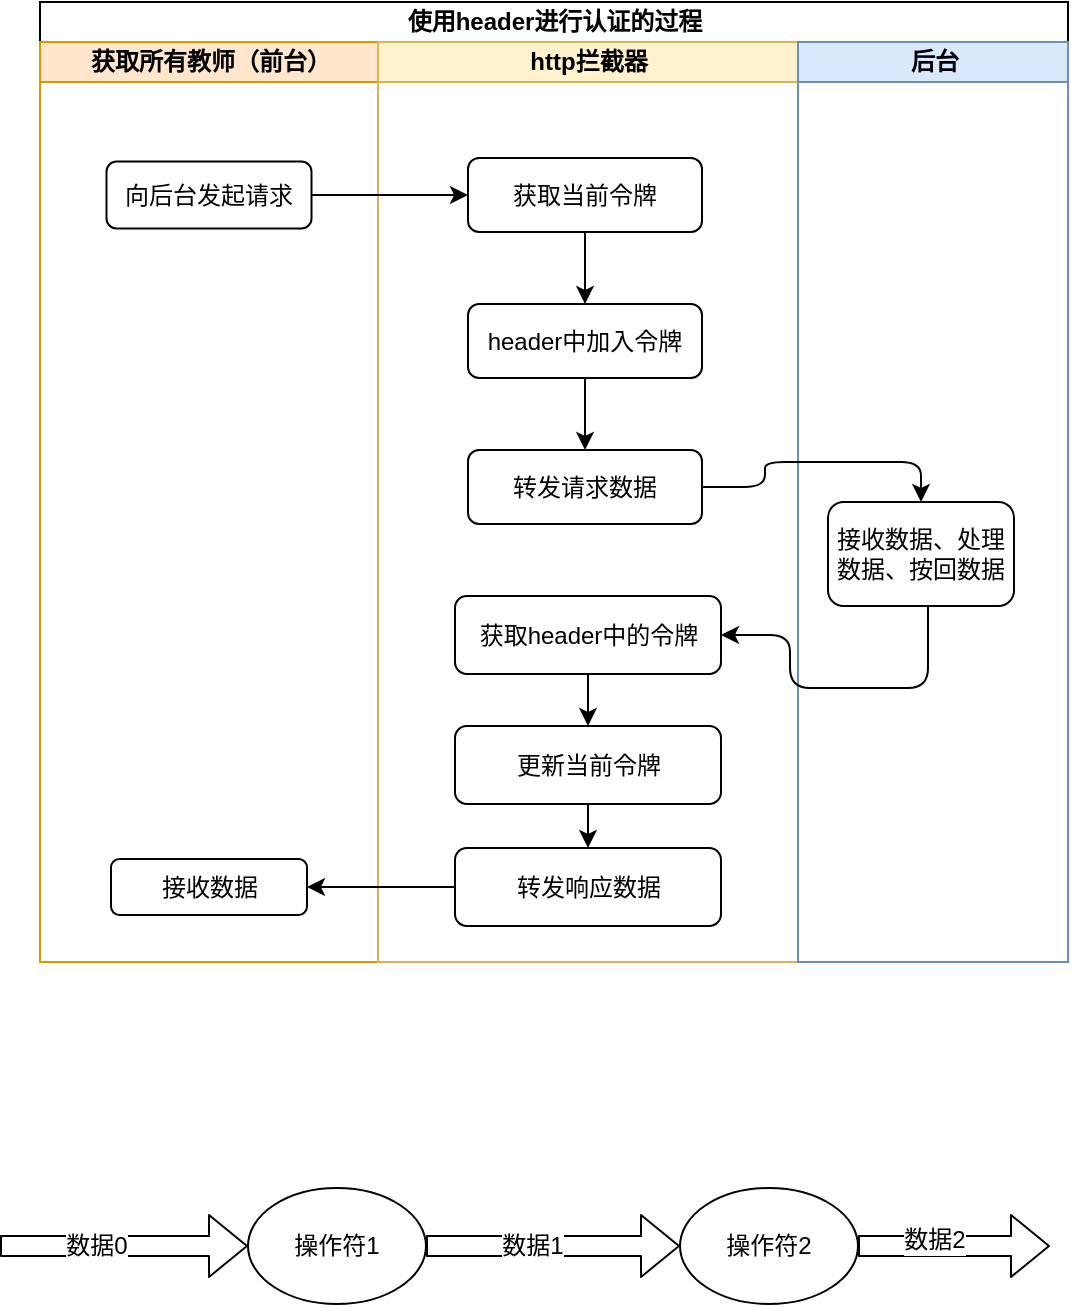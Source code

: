 <mxfile version="12.6.5" type="device"><diagram id="Yt_tfqz7ApNqE3YDrvee" name="Page-1"><mxGraphModel dx="1332" dy="666" grid="0" gridSize="10" guides="1" tooltips="1" connect="1" arrows="1" fold="1" page="1" pageScale="1" pageWidth="827" pageHeight="1169" math="0" shadow="0"><root><mxCell id="0"/><mxCell id="1" parent="0"/><mxCell id="NCpCDMkK0UrJVTj2YaHL-15" value="使用header进行认证的过程" style="swimlane;html=1;childLayout=stackLayout;resizeParent=1;resizeParentMax=0;startSize=20;" parent="1" vertex="1"><mxGeometry x="130" y="70" width="514" height="480" as="geometry"/></mxCell><mxCell id="NCpCDMkK0UrJVTj2YaHL-16" value="获取所有教师（前台）" style="swimlane;html=1;startSize=20;fillColor=#ffe6cc;strokeColor=#d79b00;" parent="NCpCDMkK0UrJVTj2YaHL-15" vertex="1"><mxGeometry y="20" width="169" height="460" as="geometry"/></mxCell><mxCell id="NCpCDMkK0UrJVTj2YaHL-19" value="向后台发起请求" style="rounded=1;whiteSpace=wrap;html=1;" parent="NCpCDMkK0UrJVTj2YaHL-16" vertex="1"><mxGeometry x="33.25" y="59.75" width="102.5" height="33.5" as="geometry"/></mxCell><mxCell id="NCpCDMkK0UrJVTj2YaHL-34" value="接收数据" style="rounded=1;whiteSpace=wrap;html=1;" parent="NCpCDMkK0UrJVTj2YaHL-16" vertex="1"><mxGeometry x="35.5" y="408.5" width="98" height="28" as="geometry"/></mxCell><mxCell id="NCpCDMkK0UrJVTj2YaHL-17" value="http拦截器" style="swimlane;html=1;startSize=20;fillColor=#fff2cc;strokeColor=#d6b656;" parent="NCpCDMkK0UrJVTj2YaHL-15" vertex="1"><mxGeometry x="169" y="20" width="210" height="460" as="geometry"/></mxCell><mxCell id="NCpCDMkK0UrJVTj2YaHL-22" value="" style="edgeStyle=orthogonalEdgeStyle;rounded=0;orthogonalLoop=1;jettySize=auto;html=1;" parent="NCpCDMkK0UrJVTj2YaHL-17" source="NCpCDMkK0UrJVTj2YaHL-20" target="NCpCDMkK0UrJVTj2YaHL-21" edge="1"><mxGeometry relative="1" as="geometry"/></mxCell><mxCell id="NCpCDMkK0UrJVTj2YaHL-20" value="获取当前令牌" style="rounded=1;whiteSpace=wrap;html=1;" parent="NCpCDMkK0UrJVTj2YaHL-17" vertex="1"><mxGeometry x="45" y="58" width="117" height="37" as="geometry"/></mxCell><mxCell id="NCpCDMkK0UrJVTj2YaHL-24" value="" style="edgeStyle=orthogonalEdgeStyle;rounded=0;orthogonalLoop=1;jettySize=auto;html=1;" parent="NCpCDMkK0UrJVTj2YaHL-17" source="NCpCDMkK0UrJVTj2YaHL-21" target="NCpCDMkK0UrJVTj2YaHL-23" edge="1"><mxGeometry relative="1" as="geometry"/></mxCell><mxCell id="NCpCDMkK0UrJVTj2YaHL-21" value="header中加入令牌" style="rounded=1;whiteSpace=wrap;html=1;" parent="NCpCDMkK0UrJVTj2YaHL-17" vertex="1"><mxGeometry x="45" y="131" width="117" height="37" as="geometry"/></mxCell><mxCell id="NCpCDMkK0UrJVTj2YaHL-23" value="转发请求数据" style="rounded=1;whiteSpace=wrap;html=1;" parent="NCpCDMkK0UrJVTj2YaHL-17" vertex="1"><mxGeometry x="45" y="204" width="117" height="37" as="geometry"/></mxCell><mxCell id="NCpCDMkK0UrJVTj2YaHL-30" value="" style="edgeStyle=orthogonalEdgeStyle;rounded=1;orthogonalLoop=1;jettySize=auto;html=1;" parent="NCpCDMkK0UrJVTj2YaHL-17" source="NCpCDMkK0UrJVTj2YaHL-27" target="NCpCDMkK0UrJVTj2YaHL-29" edge="1"><mxGeometry relative="1" as="geometry"/></mxCell><mxCell id="NCpCDMkK0UrJVTj2YaHL-27" value="获取header中的令牌" style="rounded=1;whiteSpace=wrap;html=1;" parent="NCpCDMkK0UrJVTj2YaHL-17" vertex="1"><mxGeometry x="38.5" y="277" width="133" height="39" as="geometry"/></mxCell><mxCell id="NCpCDMkK0UrJVTj2YaHL-32" value="" style="edgeStyle=orthogonalEdgeStyle;rounded=1;orthogonalLoop=1;jettySize=auto;html=1;" parent="NCpCDMkK0UrJVTj2YaHL-17" source="NCpCDMkK0UrJVTj2YaHL-29" target="NCpCDMkK0UrJVTj2YaHL-31" edge="1"><mxGeometry relative="1" as="geometry"/></mxCell><mxCell id="NCpCDMkK0UrJVTj2YaHL-29" value="更新当前令牌" style="rounded=1;whiteSpace=wrap;html=1;" parent="NCpCDMkK0UrJVTj2YaHL-17" vertex="1"><mxGeometry x="38.5" y="342" width="133" height="39" as="geometry"/></mxCell><mxCell id="NCpCDMkK0UrJVTj2YaHL-31" value="转发响应数据" style="rounded=1;whiteSpace=wrap;html=1;" parent="NCpCDMkK0UrJVTj2YaHL-17" vertex="1"><mxGeometry x="38.5" y="403" width="133" height="39" as="geometry"/></mxCell><mxCell id="NCpCDMkK0UrJVTj2YaHL-33" style="edgeStyle=orthogonalEdgeStyle;rounded=1;orthogonalLoop=1;jettySize=auto;html=1;entryX=0;entryY=0.5;entryDx=0;entryDy=0;" parent="NCpCDMkK0UrJVTj2YaHL-15" source="NCpCDMkK0UrJVTj2YaHL-19" target="NCpCDMkK0UrJVTj2YaHL-20" edge="1"><mxGeometry relative="1" as="geometry"/></mxCell><mxCell id="NCpCDMkK0UrJVTj2YaHL-35" value="" style="edgeStyle=orthogonalEdgeStyle;rounded=1;orthogonalLoop=1;jettySize=auto;html=1;" parent="NCpCDMkK0UrJVTj2YaHL-15" source="NCpCDMkK0UrJVTj2YaHL-31" target="NCpCDMkK0UrJVTj2YaHL-34" edge="1"><mxGeometry relative="1" as="geometry"/></mxCell><mxCell id="NCpCDMkK0UrJVTj2YaHL-18" value="后台" style="swimlane;html=1;startSize=20;fillColor=#dae8fc;strokeColor=#6c8ebf;" parent="NCpCDMkK0UrJVTj2YaHL-15" vertex="1"><mxGeometry x="379" y="20" width="135" height="460" as="geometry"/></mxCell><mxCell id="NCpCDMkK0UrJVTj2YaHL-25" value="接收数据、处理数据、按回数据" style="rounded=1;whiteSpace=wrap;html=1;" parent="NCpCDMkK0UrJVTj2YaHL-18" vertex="1"><mxGeometry x="15" y="230" width="93" height="52" as="geometry"/></mxCell><mxCell id="NCpCDMkK0UrJVTj2YaHL-36" style="edgeStyle=orthogonalEdgeStyle;rounded=1;orthogonalLoop=1;jettySize=auto;html=1;entryX=0.5;entryY=0;entryDx=0;entryDy=0;" parent="NCpCDMkK0UrJVTj2YaHL-15" source="NCpCDMkK0UrJVTj2YaHL-23" target="NCpCDMkK0UrJVTj2YaHL-25" edge="1"><mxGeometry relative="1" as="geometry"/></mxCell><mxCell id="NCpCDMkK0UrJVTj2YaHL-37" style="edgeStyle=orthogonalEdgeStyle;rounded=1;orthogonalLoop=1;jettySize=auto;html=1;entryX=1;entryY=0.5;entryDx=0;entryDy=0;" parent="NCpCDMkK0UrJVTj2YaHL-15" source="NCpCDMkK0UrJVTj2YaHL-25" target="NCpCDMkK0UrJVTj2YaHL-27" edge="1"><mxGeometry relative="1" as="geometry"><Array as="points"><mxPoint x="444" y="343"/><mxPoint x="375" y="343"/><mxPoint x="375" y="317"/></Array></mxGeometry></mxCell><mxCell id="rHq6ePmOAYUg1_6TI3DC-2" value="操作符1" style="ellipse;whiteSpace=wrap;html=1;" vertex="1" parent="1"><mxGeometry x="234" y="663" width="89" height="58" as="geometry"/></mxCell><mxCell id="rHq6ePmOAYUg1_6TI3DC-3" value="操作符2" style="ellipse;whiteSpace=wrap;html=1;" vertex="1" parent="1"><mxGeometry x="450" y="663" width="89" height="58" as="geometry"/></mxCell><mxCell id="rHq6ePmOAYUg1_6TI3DC-5" value="" style="shape=flexArrow;endArrow=classic;html=1;entryX=0;entryY=0.5;entryDx=0;entryDy=0;" edge="1" parent="1" target="rHq6ePmOAYUg1_6TI3DC-2"><mxGeometry width="50" height="50" relative="1" as="geometry"><mxPoint x="110" y="692" as="sourcePoint"/><mxPoint x="278" y="699" as="targetPoint"/></mxGeometry></mxCell><mxCell id="rHq6ePmOAYUg1_6TI3DC-6" value="数据0" style="text;html=1;align=center;verticalAlign=middle;resizable=0;points=[];labelBackgroundColor=#ffffff;" vertex="1" connectable="0" parent="rHq6ePmOAYUg1_6TI3DC-5"><mxGeometry x="-0.565" relative="1" as="geometry"><mxPoint x="21" as="offset"/></mxGeometry></mxCell><mxCell id="rHq6ePmOAYUg1_6TI3DC-8" value="" style="shape=flexArrow;endArrow=classic;html=1;entryX=0;entryY=0.5;entryDx=0;entryDy=0;exitX=1;exitY=0.5;exitDx=0;exitDy=0;" edge="1" parent="1" source="rHq6ePmOAYUg1_6TI3DC-2" target="rHq6ePmOAYUg1_6TI3DC-3"><mxGeometry width="50" height="50" relative="1" as="geometry"><mxPoint x="361" y="800" as="sourcePoint"/><mxPoint x="411" y="750" as="targetPoint"/></mxGeometry></mxCell><mxCell id="rHq6ePmOAYUg1_6TI3DC-9" value="数据1" style="text;html=1;align=center;verticalAlign=middle;resizable=0;points=[];labelBackgroundColor=#ffffff;" vertex="1" connectable="0" parent="rHq6ePmOAYUg1_6TI3DC-8"><mxGeometry x="-0.339" relative="1" as="geometry"><mxPoint x="11" as="offset"/></mxGeometry></mxCell><mxCell id="rHq6ePmOAYUg1_6TI3DC-10" value="" style="shape=flexArrow;endArrow=classic;html=1;exitX=1;exitY=0.5;exitDx=0;exitDy=0;" edge="1" parent="1" source="rHq6ePmOAYUg1_6TI3DC-3"><mxGeometry width="50" height="50" relative="1" as="geometry"><mxPoint x="585" y="719" as="sourcePoint"/><mxPoint x="635" y="692" as="targetPoint"/></mxGeometry></mxCell><mxCell id="rHq6ePmOAYUg1_6TI3DC-11" value="数据2" style="text;html=1;align=center;verticalAlign=middle;resizable=0;points=[];labelBackgroundColor=#ffffff;" vertex="1" connectable="0" parent="rHq6ePmOAYUg1_6TI3DC-10"><mxGeometry x="-0.125" y="-2" relative="1" as="geometry"><mxPoint x="-4.5" y="-5" as="offset"/></mxGeometry></mxCell></root></mxGraphModel></diagram></mxfile>